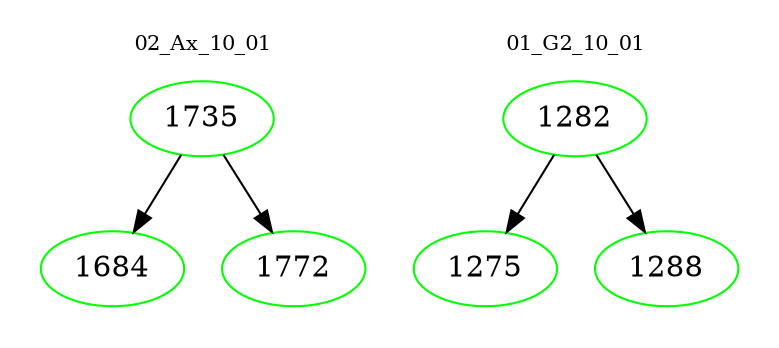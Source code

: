 digraph{
subgraph cluster_0 {
color = white
label = "02_Ax_10_01";
fontsize=10;
T0_1735 [label="1735", color="green"]
T0_1735 -> T0_1684 [color="black"]
T0_1684 [label="1684", color="green"]
T0_1735 -> T0_1772 [color="black"]
T0_1772 [label="1772", color="green"]
}
subgraph cluster_1 {
color = white
label = "01_G2_10_01";
fontsize=10;
T1_1282 [label="1282", color="green"]
T1_1282 -> T1_1275 [color="black"]
T1_1275 [label="1275", color="green"]
T1_1282 -> T1_1288 [color="black"]
T1_1288 [label="1288", color="green"]
}
}
